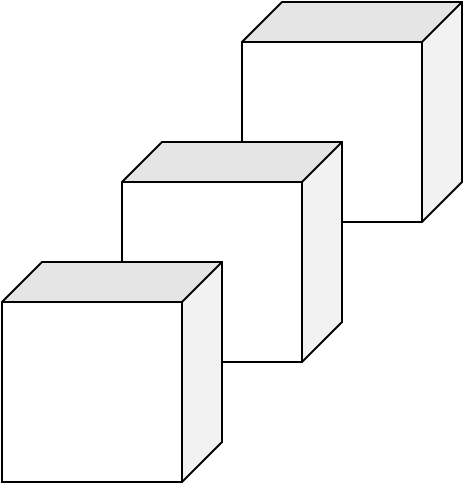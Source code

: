 <mxfile version="13.6.3" type="github"><diagram id="x_OUpMpug5fiHjEuXIow" name="Page-1"><mxGraphModel dx="1426" dy="777" grid="1" gridSize="10" guides="1" tooltips="1" connect="1" arrows="1" fold="1" page="1" pageScale="1" pageWidth="1654" pageHeight="2336" math="0" shadow="0"><root><mxCell id="0"/><mxCell id="1" parent="0"/><mxCell id="z9mqpkYLte38POMG3H36-3" value="" style="shape=cube;whiteSpace=wrap;html=1;boundedLbl=1;backgroundOutline=1;darkOpacity=0.05;darkOpacity2=0.1;direction=south;" vertex="1" parent="1"><mxGeometry x="960" y="230" width="110" height="110" as="geometry"/></mxCell><mxCell id="z9mqpkYLte38POMG3H36-4" value="" style="shape=cube;whiteSpace=wrap;html=1;boundedLbl=1;backgroundOutline=1;darkOpacity=0.05;darkOpacity2=0.1;direction=south;" vertex="1" parent="1"><mxGeometry x="900" y="300" width="110" height="110" as="geometry"/></mxCell><mxCell id="z9mqpkYLte38POMG3H36-5" value="" style="shape=cube;whiteSpace=wrap;html=1;boundedLbl=1;backgroundOutline=1;darkOpacity=0.05;darkOpacity2=0.1;direction=south;" vertex="1" parent="1"><mxGeometry x="840" y="360" width="110" height="110" as="geometry"/></mxCell></root></mxGraphModel></diagram></mxfile>